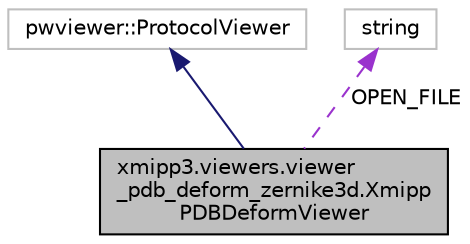 digraph "xmipp3.viewers.viewer_pdb_deform_zernike3d.XmippPDBDeformViewer"
{
  edge [fontname="Helvetica",fontsize="10",labelfontname="Helvetica",labelfontsize="10"];
  node [fontname="Helvetica",fontsize="10",shape=record];
  Node2 [label="xmipp3.viewers.viewer\l_pdb_deform_zernike3d.Xmipp\lPDBDeformViewer",height=0.2,width=0.4,color="black", fillcolor="grey75", style="filled", fontcolor="black"];
  Node3 -> Node2 [dir="back",color="midnightblue",fontsize="10",style="solid",fontname="Helvetica"];
  Node3 [label="pwviewer::ProtocolViewer",height=0.2,width=0.4,color="grey75", fillcolor="white", style="filled"];
  Node4 -> Node2 [dir="back",color="darkorchid3",fontsize="10",style="dashed",label=" OPEN_FILE" ,fontname="Helvetica"];
  Node4 [label="string",height=0.2,width=0.4,color="grey75", fillcolor="white", style="filled"];
}
